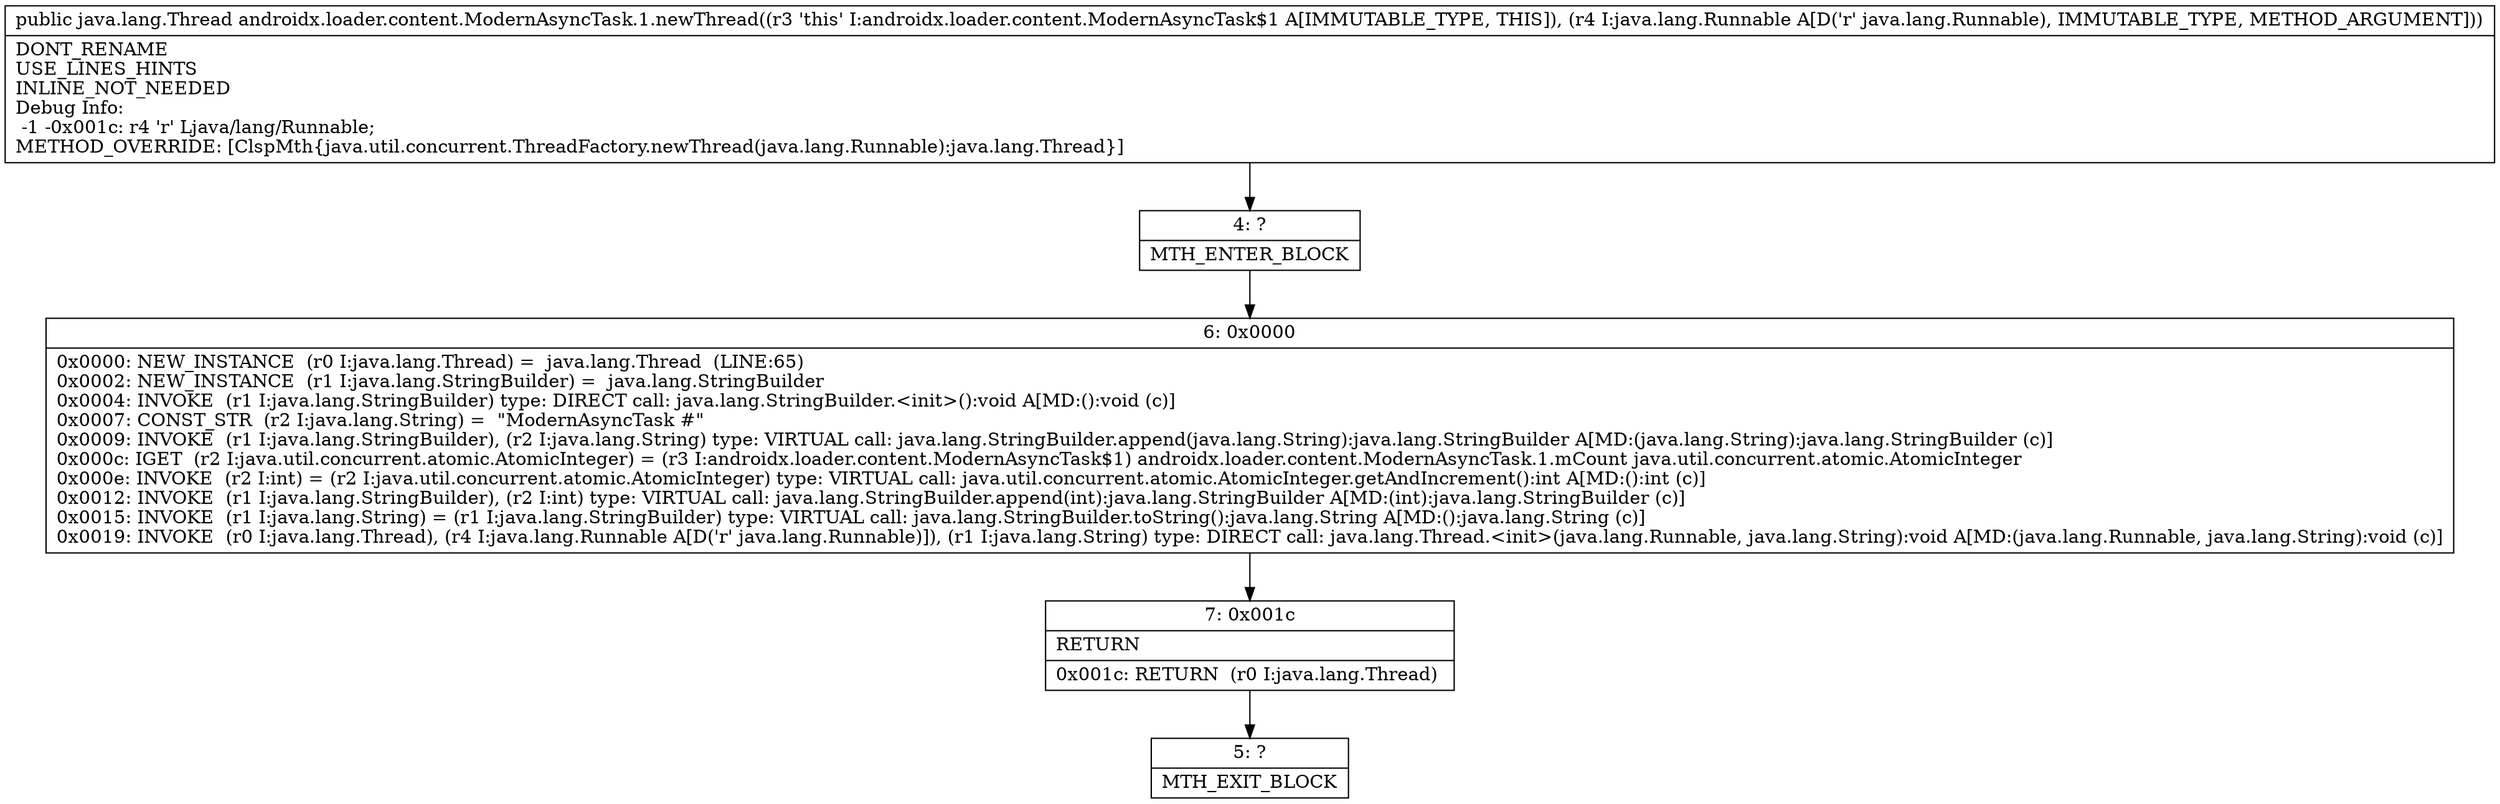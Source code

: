 digraph "CFG forandroidx.loader.content.ModernAsyncTask.1.newThread(Ljava\/lang\/Runnable;)Ljava\/lang\/Thread;" {
Node_4 [shape=record,label="{4\:\ ?|MTH_ENTER_BLOCK\l}"];
Node_6 [shape=record,label="{6\:\ 0x0000|0x0000: NEW_INSTANCE  (r0 I:java.lang.Thread) =  java.lang.Thread  (LINE:65)\l0x0002: NEW_INSTANCE  (r1 I:java.lang.StringBuilder) =  java.lang.StringBuilder \l0x0004: INVOKE  (r1 I:java.lang.StringBuilder) type: DIRECT call: java.lang.StringBuilder.\<init\>():void A[MD:():void (c)]\l0x0007: CONST_STR  (r2 I:java.lang.String) =  \"ModernAsyncTask #\" \l0x0009: INVOKE  (r1 I:java.lang.StringBuilder), (r2 I:java.lang.String) type: VIRTUAL call: java.lang.StringBuilder.append(java.lang.String):java.lang.StringBuilder A[MD:(java.lang.String):java.lang.StringBuilder (c)]\l0x000c: IGET  (r2 I:java.util.concurrent.atomic.AtomicInteger) = (r3 I:androidx.loader.content.ModernAsyncTask$1) androidx.loader.content.ModernAsyncTask.1.mCount java.util.concurrent.atomic.AtomicInteger \l0x000e: INVOKE  (r2 I:int) = (r2 I:java.util.concurrent.atomic.AtomicInteger) type: VIRTUAL call: java.util.concurrent.atomic.AtomicInteger.getAndIncrement():int A[MD:():int (c)]\l0x0012: INVOKE  (r1 I:java.lang.StringBuilder), (r2 I:int) type: VIRTUAL call: java.lang.StringBuilder.append(int):java.lang.StringBuilder A[MD:(int):java.lang.StringBuilder (c)]\l0x0015: INVOKE  (r1 I:java.lang.String) = (r1 I:java.lang.StringBuilder) type: VIRTUAL call: java.lang.StringBuilder.toString():java.lang.String A[MD:():java.lang.String (c)]\l0x0019: INVOKE  (r0 I:java.lang.Thread), (r4 I:java.lang.Runnable A[D('r' java.lang.Runnable)]), (r1 I:java.lang.String) type: DIRECT call: java.lang.Thread.\<init\>(java.lang.Runnable, java.lang.String):void A[MD:(java.lang.Runnable, java.lang.String):void (c)]\l}"];
Node_7 [shape=record,label="{7\:\ 0x001c|RETURN\l|0x001c: RETURN  (r0 I:java.lang.Thread) \l}"];
Node_5 [shape=record,label="{5\:\ ?|MTH_EXIT_BLOCK\l}"];
MethodNode[shape=record,label="{public java.lang.Thread androidx.loader.content.ModernAsyncTask.1.newThread((r3 'this' I:androidx.loader.content.ModernAsyncTask$1 A[IMMUTABLE_TYPE, THIS]), (r4 I:java.lang.Runnable A[D('r' java.lang.Runnable), IMMUTABLE_TYPE, METHOD_ARGUMENT]))  | DONT_RENAME\lUSE_LINES_HINTS\lINLINE_NOT_NEEDED\lDebug Info:\l  \-1 \-0x001c: r4 'r' Ljava\/lang\/Runnable;\lMETHOD_OVERRIDE: [ClspMth\{java.util.concurrent.ThreadFactory.newThread(java.lang.Runnable):java.lang.Thread\}]\l}"];
MethodNode -> Node_4;Node_4 -> Node_6;
Node_6 -> Node_7;
Node_7 -> Node_5;
}

